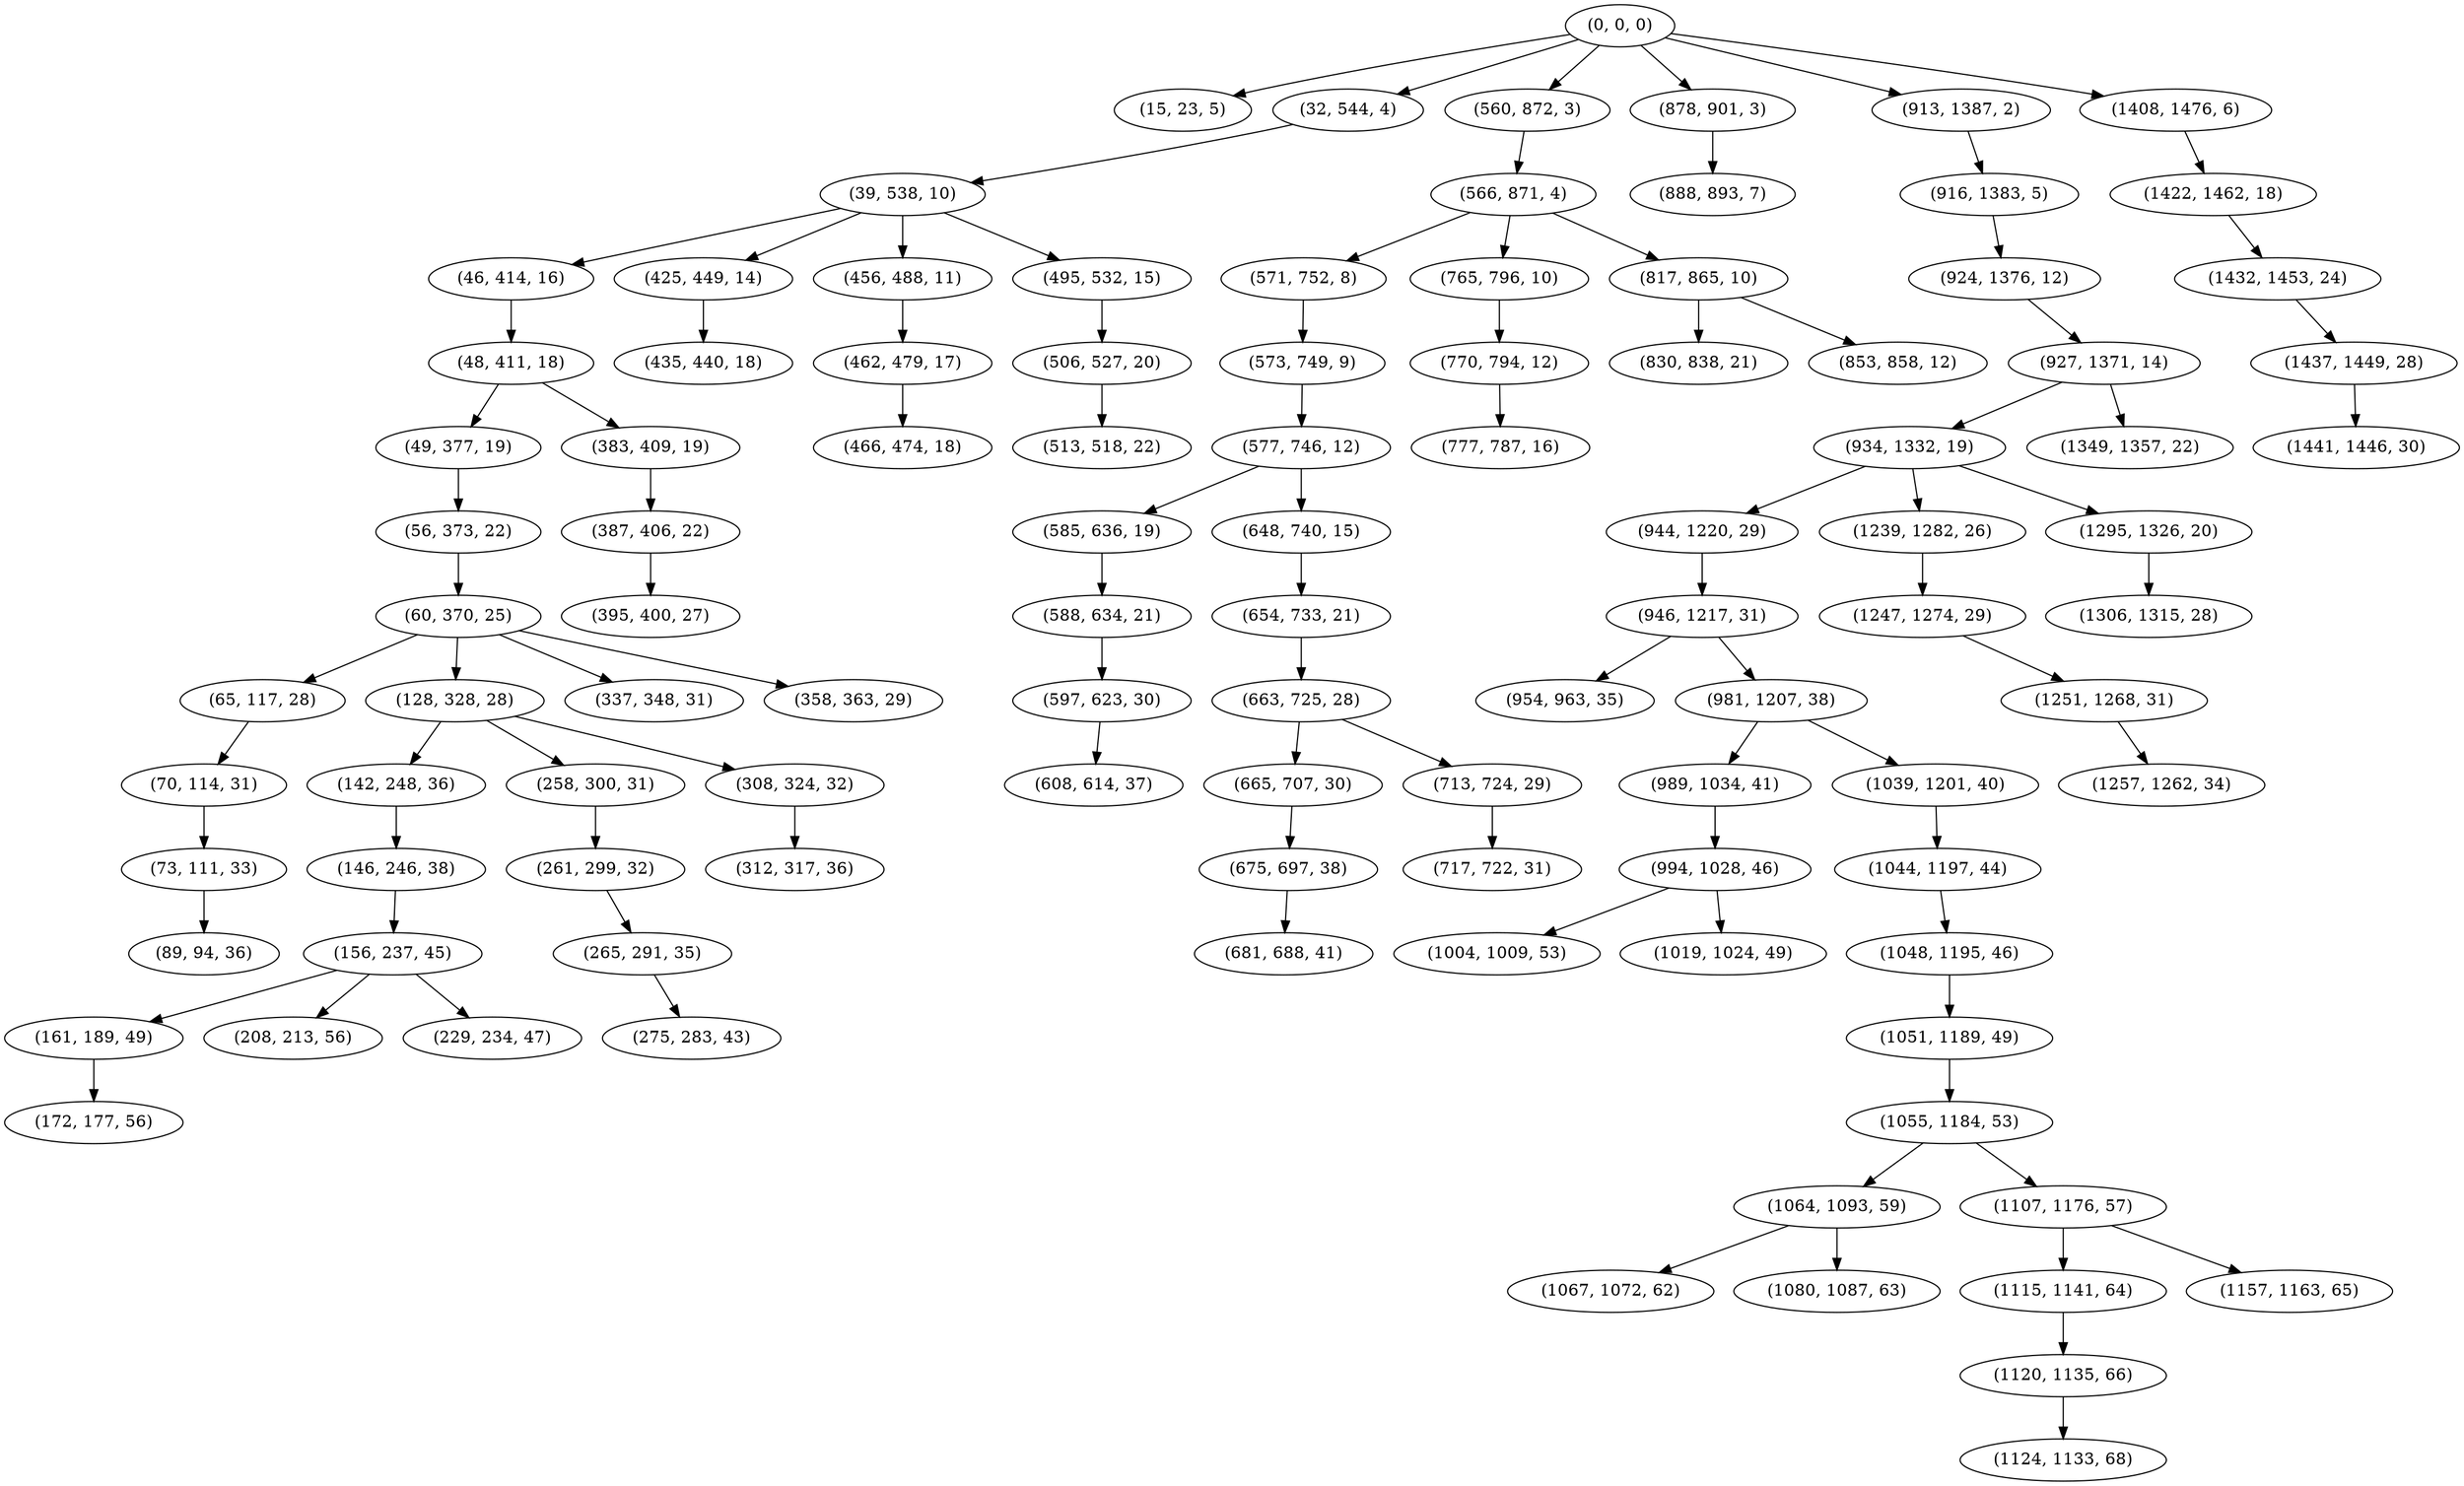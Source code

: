 digraph tree {
    "(0, 0, 0)";
    "(15, 23, 5)";
    "(32, 544, 4)";
    "(39, 538, 10)";
    "(46, 414, 16)";
    "(48, 411, 18)";
    "(49, 377, 19)";
    "(56, 373, 22)";
    "(60, 370, 25)";
    "(65, 117, 28)";
    "(70, 114, 31)";
    "(73, 111, 33)";
    "(89, 94, 36)";
    "(128, 328, 28)";
    "(142, 248, 36)";
    "(146, 246, 38)";
    "(156, 237, 45)";
    "(161, 189, 49)";
    "(172, 177, 56)";
    "(208, 213, 56)";
    "(229, 234, 47)";
    "(258, 300, 31)";
    "(261, 299, 32)";
    "(265, 291, 35)";
    "(275, 283, 43)";
    "(308, 324, 32)";
    "(312, 317, 36)";
    "(337, 348, 31)";
    "(358, 363, 29)";
    "(383, 409, 19)";
    "(387, 406, 22)";
    "(395, 400, 27)";
    "(425, 449, 14)";
    "(435, 440, 18)";
    "(456, 488, 11)";
    "(462, 479, 17)";
    "(466, 474, 18)";
    "(495, 532, 15)";
    "(506, 527, 20)";
    "(513, 518, 22)";
    "(560, 872, 3)";
    "(566, 871, 4)";
    "(571, 752, 8)";
    "(573, 749, 9)";
    "(577, 746, 12)";
    "(585, 636, 19)";
    "(588, 634, 21)";
    "(597, 623, 30)";
    "(608, 614, 37)";
    "(648, 740, 15)";
    "(654, 733, 21)";
    "(663, 725, 28)";
    "(665, 707, 30)";
    "(675, 697, 38)";
    "(681, 688, 41)";
    "(713, 724, 29)";
    "(717, 722, 31)";
    "(765, 796, 10)";
    "(770, 794, 12)";
    "(777, 787, 16)";
    "(817, 865, 10)";
    "(830, 838, 21)";
    "(853, 858, 12)";
    "(878, 901, 3)";
    "(888, 893, 7)";
    "(913, 1387, 2)";
    "(916, 1383, 5)";
    "(924, 1376, 12)";
    "(927, 1371, 14)";
    "(934, 1332, 19)";
    "(944, 1220, 29)";
    "(946, 1217, 31)";
    "(954, 963, 35)";
    "(981, 1207, 38)";
    "(989, 1034, 41)";
    "(994, 1028, 46)";
    "(1004, 1009, 53)";
    "(1019, 1024, 49)";
    "(1039, 1201, 40)";
    "(1044, 1197, 44)";
    "(1048, 1195, 46)";
    "(1051, 1189, 49)";
    "(1055, 1184, 53)";
    "(1064, 1093, 59)";
    "(1067, 1072, 62)";
    "(1080, 1087, 63)";
    "(1107, 1176, 57)";
    "(1115, 1141, 64)";
    "(1120, 1135, 66)";
    "(1124, 1133, 68)";
    "(1157, 1163, 65)";
    "(1239, 1282, 26)";
    "(1247, 1274, 29)";
    "(1251, 1268, 31)";
    "(1257, 1262, 34)";
    "(1295, 1326, 20)";
    "(1306, 1315, 28)";
    "(1349, 1357, 22)";
    "(1408, 1476, 6)";
    "(1422, 1462, 18)";
    "(1432, 1453, 24)";
    "(1437, 1449, 28)";
    "(1441, 1446, 30)";
    "(0, 0, 0)" -> "(15, 23, 5)";
    "(0, 0, 0)" -> "(32, 544, 4)";
    "(0, 0, 0)" -> "(560, 872, 3)";
    "(0, 0, 0)" -> "(878, 901, 3)";
    "(0, 0, 0)" -> "(913, 1387, 2)";
    "(0, 0, 0)" -> "(1408, 1476, 6)";
    "(32, 544, 4)" -> "(39, 538, 10)";
    "(39, 538, 10)" -> "(46, 414, 16)";
    "(39, 538, 10)" -> "(425, 449, 14)";
    "(39, 538, 10)" -> "(456, 488, 11)";
    "(39, 538, 10)" -> "(495, 532, 15)";
    "(46, 414, 16)" -> "(48, 411, 18)";
    "(48, 411, 18)" -> "(49, 377, 19)";
    "(48, 411, 18)" -> "(383, 409, 19)";
    "(49, 377, 19)" -> "(56, 373, 22)";
    "(56, 373, 22)" -> "(60, 370, 25)";
    "(60, 370, 25)" -> "(65, 117, 28)";
    "(60, 370, 25)" -> "(128, 328, 28)";
    "(60, 370, 25)" -> "(337, 348, 31)";
    "(60, 370, 25)" -> "(358, 363, 29)";
    "(65, 117, 28)" -> "(70, 114, 31)";
    "(70, 114, 31)" -> "(73, 111, 33)";
    "(73, 111, 33)" -> "(89, 94, 36)";
    "(128, 328, 28)" -> "(142, 248, 36)";
    "(128, 328, 28)" -> "(258, 300, 31)";
    "(128, 328, 28)" -> "(308, 324, 32)";
    "(142, 248, 36)" -> "(146, 246, 38)";
    "(146, 246, 38)" -> "(156, 237, 45)";
    "(156, 237, 45)" -> "(161, 189, 49)";
    "(156, 237, 45)" -> "(208, 213, 56)";
    "(156, 237, 45)" -> "(229, 234, 47)";
    "(161, 189, 49)" -> "(172, 177, 56)";
    "(258, 300, 31)" -> "(261, 299, 32)";
    "(261, 299, 32)" -> "(265, 291, 35)";
    "(265, 291, 35)" -> "(275, 283, 43)";
    "(308, 324, 32)" -> "(312, 317, 36)";
    "(383, 409, 19)" -> "(387, 406, 22)";
    "(387, 406, 22)" -> "(395, 400, 27)";
    "(425, 449, 14)" -> "(435, 440, 18)";
    "(456, 488, 11)" -> "(462, 479, 17)";
    "(462, 479, 17)" -> "(466, 474, 18)";
    "(495, 532, 15)" -> "(506, 527, 20)";
    "(506, 527, 20)" -> "(513, 518, 22)";
    "(560, 872, 3)" -> "(566, 871, 4)";
    "(566, 871, 4)" -> "(571, 752, 8)";
    "(566, 871, 4)" -> "(765, 796, 10)";
    "(566, 871, 4)" -> "(817, 865, 10)";
    "(571, 752, 8)" -> "(573, 749, 9)";
    "(573, 749, 9)" -> "(577, 746, 12)";
    "(577, 746, 12)" -> "(585, 636, 19)";
    "(577, 746, 12)" -> "(648, 740, 15)";
    "(585, 636, 19)" -> "(588, 634, 21)";
    "(588, 634, 21)" -> "(597, 623, 30)";
    "(597, 623, 30)" -> "(608, 614, 37)";
    "(648, 740, 15)" -> "(654, 733, 21)";
    "(654, 733, 21)" -> "(663, 725, 28)";
    "(663, 725, 28)" -> "(665, 707, 30)";
    "(663, 725, 28)" -> "(713, 724, 29)";
    "(665, 707, 30)" -> "(675, 697, 38)";
    "(675, 697, 38)" -> "(681, 688, 41)";
    "(713, 724, 29)" -> "(717, 722, 31)";
    "(765, 796, 10)" -> "(770, 794, 12)";
    "(770, 794, 12)" -> "(777, 787, 16)";
    "(817, 865, 10)" -> "(830, 838, 21)";
    "(817, 865, 10)" -> "(853, 858, 12)";
    "(878, 901, 3)" -> "(888, 893, 7)";
    "(913, 1387, 2)" -> "(916, 1383, 5)";
    "(916, 1383, 5)" -> "(924, 1376, 12)";
    "(924, 1376, 12)" -> "(927, 1371, 14)";
    "(927, 1371, 14)" -> "(934, 1332, 19)";
    "(927, 1371, 14)" -> "(1349, 1357, 22)";
    "(934, 1332, 19)" -> "(944, 1220, 29)";
    "(934, 1332, 19)" -> "(1239, 1282, 26)";
    "(934, 1332, 19)" -> "(1295, 1326, 20)";
    "(944, 1220, 29)" -> "(946, 1217, 31)";
    "(946, 1217, 31)" -> "(954, 963, 35)";
    "(946, 1217, 31)" -> "(981, 1207, 38)";
    "(981, 1207, 38)" -> "(989, 1034, 41)";
    "(981, 1207, 38)" -> "(1039, 1201, 40)";
    "(989, 1034, 41)" -> "(994, 1028, 46)";
    "(994, 1028, 46)" -> "(1004, 1009, 53)";
    "(994, 1028, 46)" -> "(1019, 1024, 49)";
    "(1039, 1201, 40)" -> "(1044, 1197, 44)";
    "(1044, 1197, 44)" -> "(1048, 1195, 46)";
    "(1048, 1195, 46)" -> "(1051, 1189, 49)";
    "(1051, 1189, 49)" -> "(1055, 1184, 53)";
    "(1055, 1184, 53)" -> "(1064, 1093, 59)";
    "(1055, 1184, 53)" -> "(1107, 1176, 57)";
    "(1064, 1093, 59)" -> "(1067, 1072, 62)";
    "(1064, 1093, 59)" -> "(1080, 1087, 63)";
    "(1107, 1176, 57)" -> "(1115, 1141, 64)";
    "(1107, 1176, 57)" -> "(1157, 1163, 65)";
    "(1115, 1141, 64)" -> "(1120, 1135, 66)";
    "(1120, 1135, 66)" -> "(1124, 1133, 68)";
    "(1239, 1282, 26)" -> "(1247, 1274, 29)";
    "(1247, 1274, 29)" -> "(1251, 1268, 31)";
    "(1251, 1268, 31)" -> "(1257, 1262, 34)";
    "(1295, 1326, 20)" -> "(1306, 1315, 28)";
    "(1408, 1476, 6)" -> "(1422, 1462, 18)";
    "(1422, 1462, 18)" -> "(1432, 1453, 24)";
    "(1432, 1453, 24)" -> "(1437, 1449, 28)";
    "(1437, 1449, 28)" -> "(1441, 1446, 30)";
}
